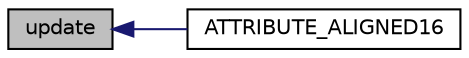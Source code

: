 digraph "update"
{
  edge [fontname="Helvetica",fontsize="10",labelfontname="Helvetica",labelfontsize="10"];
  node [fontname="Helvetica",fontsize="10",shape=record];
  rankdir="LR";
  Node1 [label="update",height=0.2,width=0.4,color="black", fillcolor="grey75", style="filled", fontcolor="black"];
  Node1 -> Node2 [dir="back",color="midnightblue",fontsize="10",style="solid",fontname="Helvetica"];
  Node2 [label="ATTRIBUTE_ALIGNED16",height=0.2,width=0.4,color="black", fillcolor="white", style="filled",URL="$_abstract_state_machine_8h.html#a8656ef3fc8dd45cc376ff40b2c244a7b"];
}
